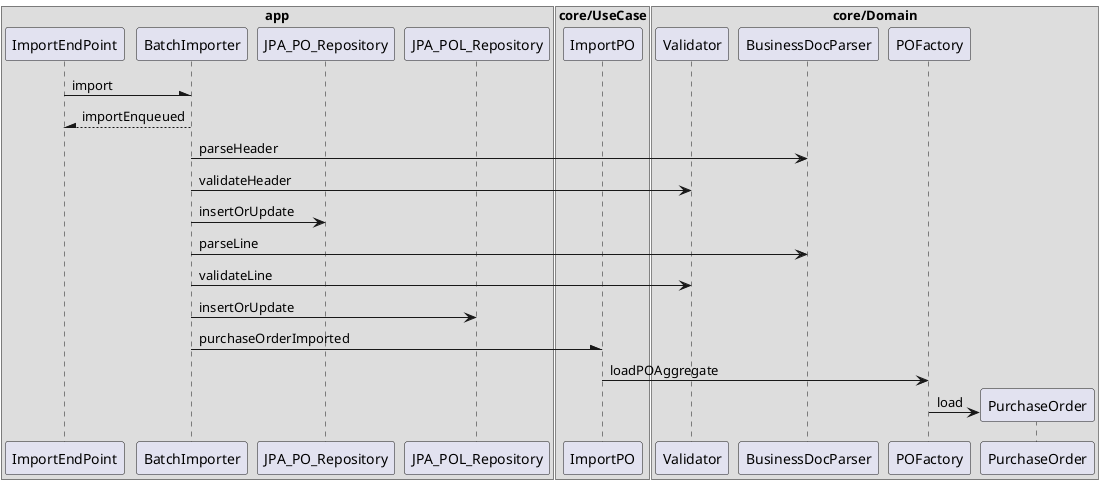 @startuml
box "app"
  participant ImportEndPoint
  participant BatchImporter
  participant JPA_PO_Repository
  participant JPA_POL_Repository
end box
box "core/UseCase"
  participant ImportPO
end box
box "core/Domain"
  participant Validator
  participant BusinessDocParser
  participant POFactory
  participant PurchaseOrder
end box

ImportEndPoint -\ BatchImporter: import
BatchImporter --\ ImportEndPoint: importEnqueued
BatchImporter -> BusinessDocParser: parseHeader
BatchImporter -> Validator: validateHeader
BatchImporter -> JPA_PO_Repository: insertOrUpdate
BatchImporter -> BusinessDocParser: parseLine
BatchImporter -> Validator: validateLine
BatchImporter -> JPA_POL_Repository: insertOrUpdate
BatchImporter -\ ImportPO: purchaseOrderImported
ImportPO -> POFactory: loadPOAggregate
POFactory -> PurchaseOrder ** : load
@enduml
